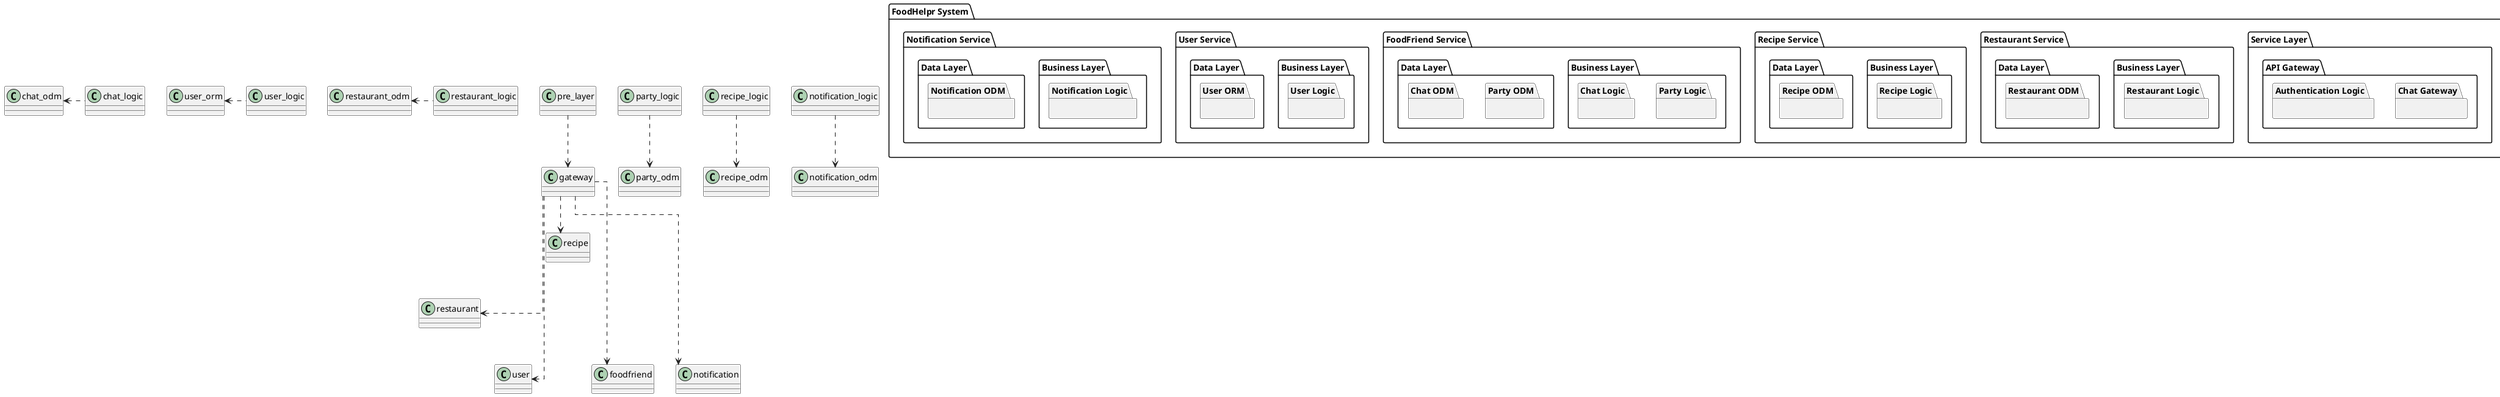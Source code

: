 @startuml
skinparam BackgroundColor transparent
skinparam componentStyle rectangle
skinparam linetype polyline
skinparam linetype ortho

pre_layer .d.> gateway
' chat_gateway .u.> chat_logic

gateway .d..> restaurant
gateway .d...> user
gateway .d.> recipe
gateway .d...> foodfriend
gateway .d...> notification

restaurant_logic .l.> restaurant_odm
user_logic .l.> user_orm
chat_logic .l.> chat_odm
party_logic ..> party_odm
recipe_logic ..> recipe_odm
notification_logic ..> notification_odm




package "FoodHelpr System" as system {
    package "Presentation Layer" as pre_layer {  
        package "Presentation Logic" as pre_logic {
        }
        package "User Interface" as ui {
        }
    }

    
    package "Service Layer" as service {
        package "API Gateway" as gateway {
            package "Chat Gateway" as chat_gateway {
            }
           package "Authentication Logic" as authen {
           }  
        }
           
    }   
    
    package "Restaurant Service" as restaurant {
        package "Business Layer" as restaurant_bl {
            package "Restaurant Logic" as restaurant_logic {

            }
        }   
        package "Data Layer" as restaurant_dl {
            package "Restaurant ODM" as restaurant_odm {
            }
        }
    }    
    
    package "Recipe Service" as recipe { 
        package "Business Layer" as recipe_bl {
            package "Recipe Logic" as recipe_logic {
            }
        }   
        package "Data Layer" as recipe_dl {
            package "Recipe ODM" as recipe_odm {
            }
        }  
    }   
    
    package "FoodFriend Service" as foodfriend {   
        package "Business Layer" as foodfriend_bl {
            package "Party Logic" as party_logic {
            }
            package "Chat Logic" as chat_logic {
            }
        }   
        package "Data Layer" as foodfriend_dl {
            package "Party ODM" as party_odm {
            }
            package "Chat ODM" as chat_odm {
            }
        }
    }   

    package "User Service" as user {   
        package "Business Layer" as user_bl {
            package "User Logic" as user_logic {
            }
        }   
        package "Data Layer" as user_dl {
            package "User ORM" as user_orm {
            }
        }
    }   

    package "Notification Service" as notification {   
        package "Business Layer" as notification_bl {
            package "Notification Logic" as notification_logic {
            }
        }   
        package "Data Layer" as notification_dl {
            package "Notification ODM" as notification_odm {
            }
        }
    }           
}   


@enduml